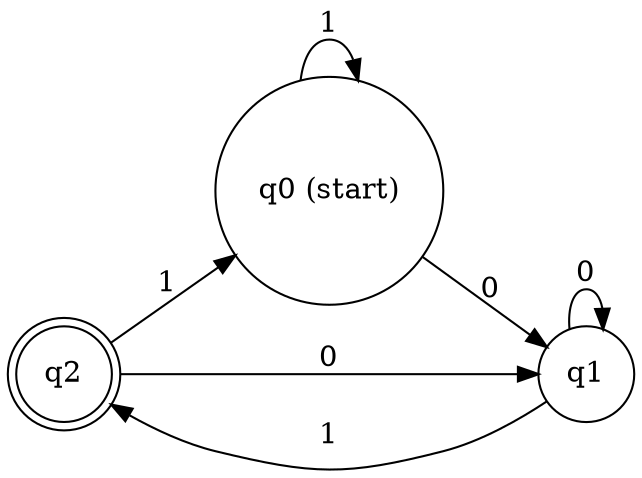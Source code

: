 digraph DFA {
    rankdir=LR;
    size="8,5"
    node [shape = doublecircle]; q2;
    node [shape = circle];

    q0 -> q1 [ label = "0" ];
    q0 -> q0 [ label = "1" ];

    q1 -> q2 [ label = "1" ];
    q1 -> q1 [ label = "0" ];

    q2 -> q1 [ label = "0" ];
    q2 -> q0 [ label = "1" ];

    q0 [label="q0 (start)"];
}
